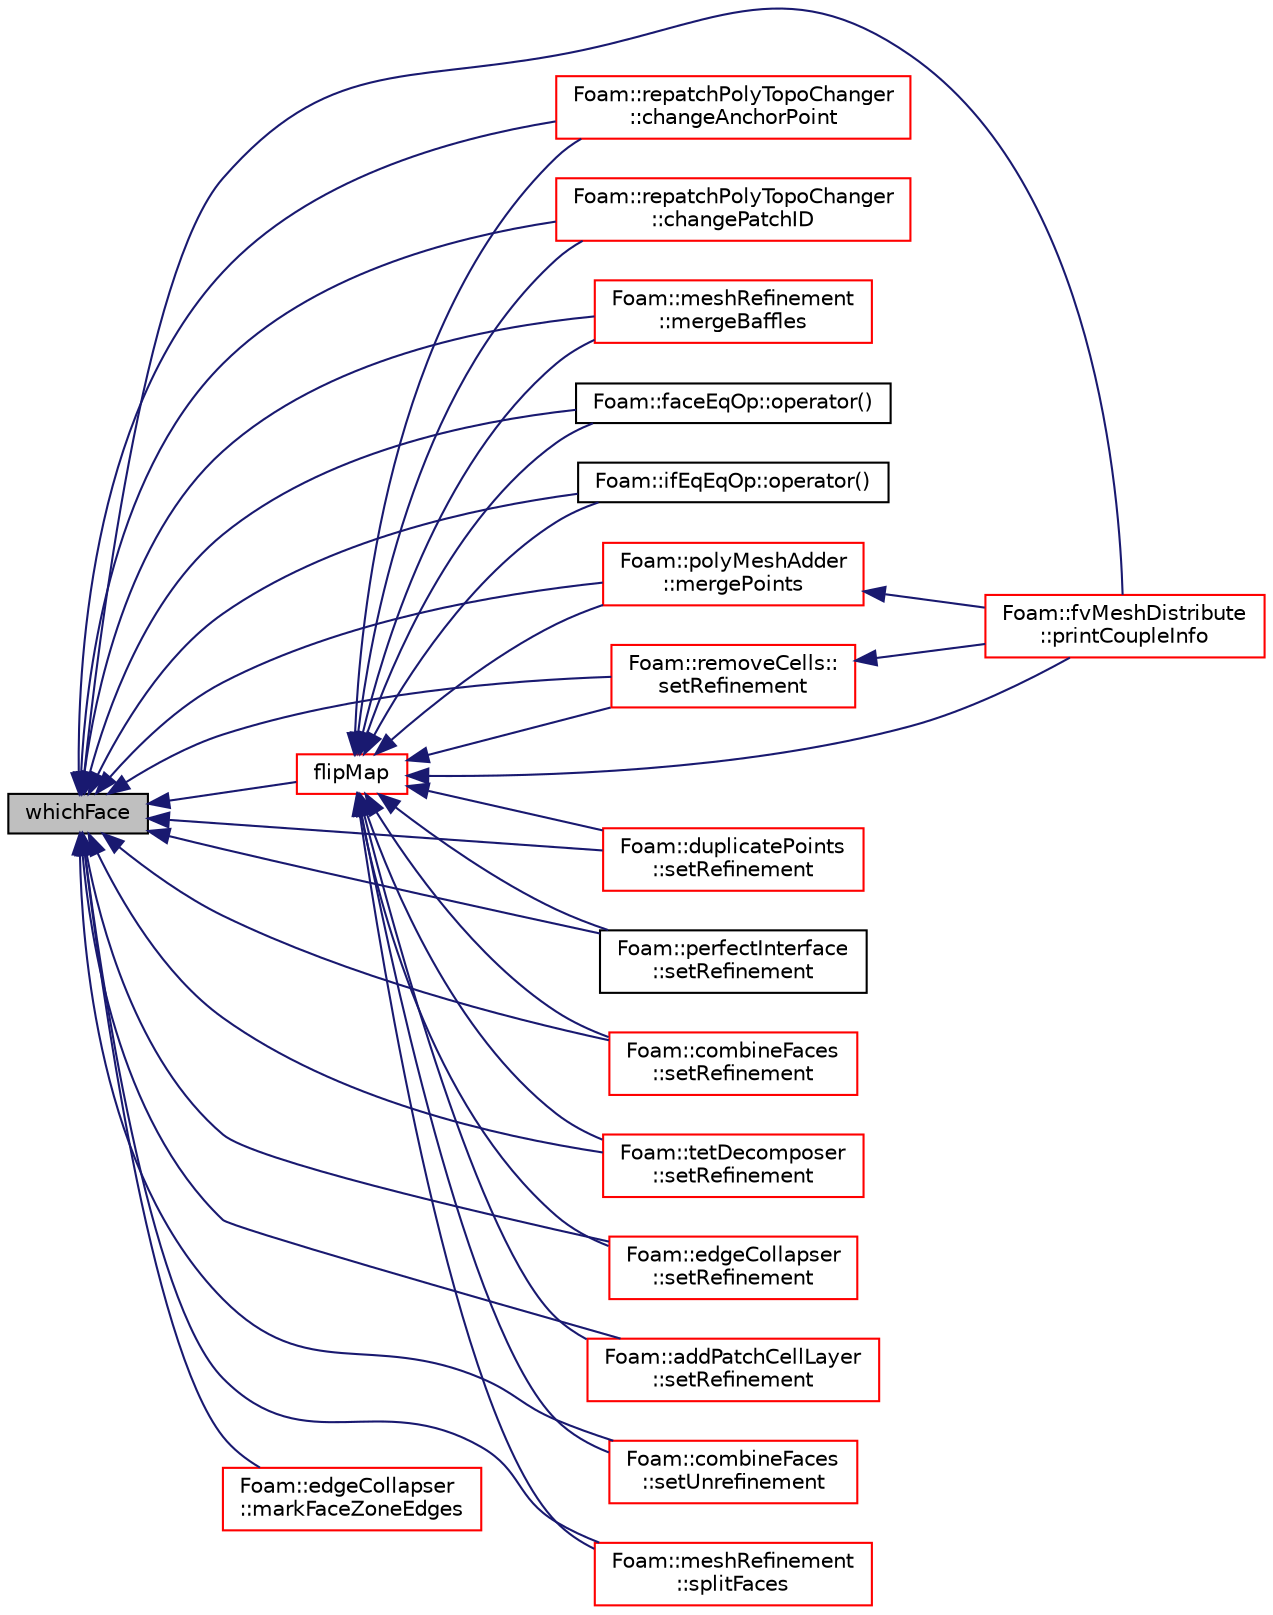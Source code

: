digraph "whichFace"
{
  bgcolor="transparent";
  edge [fontname="Helvetica",fontsize="10",labelfontname="Helvetica",labelfontsize="10"];
  node [fontname="Helvetica",fontsize="10",shape=record];
  rankdir="LR";
  Node1690 [label="whichFace",height=0.2,width=0.4,color="black", fillcolor="grey75", style="filled", fontcolor="black"];
  Node1690 -> Node1691 [dir="back",color="midnightblue",fontsize="10",style="solid",fontname="Helvetica"];
  Node1691 [label="Foam::repatchPolyTopoChanger\l::changeAnchorPoint",height=0.2,width=0.4,color="red",URL="$a22501.html#a085eccc1946391439db822d350f1702e",tooltip="Change anchor point (zero&#39;th point of face) for a boundary face. "];
  Node1690 -> Node1693 [dir="back",color="midnightblue",fontsize="10",style="solid",fontname="Helvetica"];
  Node1693 [label="Foam::repatchPolyTopoChanger\l::changePatchID",height=0.2,width=0.4,color="red",URL="$a22501.html#a0e422d65d38d06483bef5c596b607eb2",tooltip="Change patch ID for a boundary face. Note: patchID should be in new. "];
  Node1690 -> Node1701 [dir="back",color="midnightblue",fontsize="10",style="solid",fontname="Helvetica"];
  Node1701 [label="flipMap",height=0.2,width=0.4,color="red",URL="$a28665.html#a03ecd61e4e943657de29efcacd488b19",tooltip="Return face flip map. "];
  Node1701 -> Node1691 [dir="back",color="midnightblue",fontsize="10",style="solid",fontname="Helvetica"];
  Node1701 -> Node1693 [dir="back",color="midnightblue",fontsize="10",style="solid",fontname="Helvetica"];
  Node1701 -> Node1727 [dir="back",color="midnightblue",fontsize="10",style="solid",fontname="Helvetica"];
  Node1727 [label="Foam::meshRefinement\l::mergeBaffles",height=0.2,width=0.4,color="red",URL="$a25857.html#aa959f1ef1377d3a4eaac5ff099280e50",tooltip="Merge baffles. Gets pairs of faces. "];
  Node1701 -> Node1732 [dir="back",color="midnightblue",fontsize="10",style="solid",fontname="Helvetica"];
  Node1732 [label="Foam::polyMeshAdder\l::mergePoints",height=0.2,width=0.4,color="red",URL="$a22353.html#a4a56041144898b62dd90a030e2143d1a",tooltip="Helper: Merge points. "];
  Node1732 -> Node1733 [dir="back",color="midnightblue",fontsize="10",style="solid",fontname="Helvetica"];
  Node1733 [label="Foam::fvMeshDistribute\l::printCoupleInfo",height=0.2,width=0.4,color="red",URL="$a22197.html#a0b2e9e5ba94679bbc5d807ecf02687e2",tooltip="Print some info on coupling data. "];
  Node1701 -> Node1743 [dir="back",color="midnightblue",fontsize="10",style="solid",fontname="Helvetica"];
  Node1743 [label="Foam::faceEqOp::operator()",height=0.2,width=0.4,color="black",URL="$a22481.html#a2bca5855a51bffee2f0fe2aacc4aba10"];
  Node1701 -> Node1744 [dir="back",color="midnightblue",fontsize="10",style="solid",fontname="Helvetica"];
  Node1744 [label="Foam::ifEqEqOp::operator()",height=0.2,width=0.4,color="black",URL="$a22409.html#a11b523ea721588ff21a031254c7eb98b"];
  Node1701 -> Node1733 [dir="back",color="midnightblue",fontsize="10",style="solid",fontname="Helvetica"];
  Node1701 -> Node1745 [dir="back",color="midnightblue",fontsize="10",style="solid",fontname="Helvetica"];
  Node1745 [label="Foam::removeCells::\lsetRefinement",height=0.2,width=0.4,color="red",URL="$a22461.html#a1fa7db25391bd44913e7d03a77e2c45b",tooltip="Play commands into polyTopoChange to remove cells. "];
  Node1745 -> Node1733 [dir="back",color="midnightblue",fontsize="10",style="solid",fontname="Helvetica"];
  Node1701 -> Node1756 [dir="back",color="midnightblue",fontsize="10",style="solid",fontname="Helvetica"];
  Node1756 [label="Foam::duplicatePoints\l::setRefinement",height=0.2,width=0.4,color="red",URL="$a22397.html#a159a54964aa4001ff24e9fb05834750a",tooltip="Play commands into polyTopoChange to duplicate points. Gets. "];
  Node1701 -> Node1760 [dir="back",color="midnightblue",fontsize="10",style="solid",fontname="Helvetica"];
  Node1760 [label="Foam::perfectInterface\l::setRefinement",height=0.2,width=0.4,color="black",URL="$a22333.html#a7253b581bef08b26159ea0e738a8883a",tooltip="Insert the layer addition/removal instructions. "];
  Node1701 -> Node1761 [dir="back",color="midnightblue",fontsize="10",style="solid",fontname="Helvetica"];
  Node1761 [label="Foam::combineFaces\l::setRefinement",height=0.2,width=0.4,color="red",URL="$a22393.html#a67d2bb0d6cac2b27ae250df417ef6942",tooltip="Play commands into polyTopoChange to combine faces. Gets. "];
  Node1701 -> Node1766 [dir="back",color="midnightblue",fontsize="10",style="solid",fontname="Helvetica"];
  Node1766 [label="Foam::tetDecomposer\l::setRefinement",height=0.2,width=0.4,color="red",URL="$a22489.html#aeb1123afb6f39d7eb332698e53fc5610",tooltip="Insert all changes into meshMod to convert the polyMesh into. "];
  Node1701 -> Node1769 [dir="back",color="midnightblue",fontsize="10",style="solid",fontname="Helvetica"];
  Node1769 [label="Foam::edgeCollapser\l::setRefinement",height=0.2,width=0.4,color="red",URL="$a22401.html#a788f5a11a20efd0f4a6a8ab78be4efeb",tooltip="Play commands into polyTopoChange to create mesh. "];
  Node1701 -> Node1771 [dir="back",color="midnightblue",fontsize="10",style="solid",fontname="Helvetica"];
  Node1771 [label="Foam::addPatchCellLayer\l::setRefinement",height=0.2,width=0.4,color="red",URL="$a22385.html#a9488cb0518f21b76444c508cc9658d64",tooltip="Play commands into polyTopoChange to create layers on top. "];
  Node1701 -> Node1781 [dir="back",color="midnightblue",fontsize="10",style="solid",fontname="Helvetica"];
  Node1781 [label="Foam::combineFaces\l::setUnrefinement",height=0.2,width=0.4,color="red",URL="$a22393.html#a5e5e6cc1f97c15b7bffabbda6a33b863",tooltip="Play commands into polyTopoChange to reinsert original faces. "];
  Node1701 -> Node1783 [dir="back",color="midnightblue",fontsize="10",style="solid",fontname="Helvetica"];
  Node1783 [label="Foam::meshRefinement\l::splitFaces",height=0.2,width=0.4,color="red",URL="$a25857.html#adc2ba2409d333b615b019f154aa236ea",tooltip="Split faces into two. "];
  Node1690 -> Node1784 [dir="back",color="midnightblue",fontsize="10",style="solid",fontname="Helvetica"];
  Node1784 [label="Foam::edgeCollapser\l::markFaceZoneEdges",height=0.2,width=0.4,color="red",URL="$a22401.html#a594c5cf69d26318aad10cda77036b4f6",tooltip="Marks edges in the faceZone indirectPatchFaces for collapse. "];
  Node1690 -> Node1727 [dir="back",color="midnightblue",fontsize="10",style="solid",fontname="Helvetica"];
  Node1690 -> Node1732 [dir="back",color="midnightblue",fontsize="10",style="solid",fontname="Helvetica"];
  Node1690 -> Node1743 [dir="back",color="midnightblue",fontsize="10",style="solid",fontname="Helvetica"];
  Node1690 -> Node1744 [dir="back",color="midnightblue",fontsize="10",style="solid",fontname="Helvetica"];
  Node1690 -> Node1733 [dir="back",color="midnightblue",fontsize="10",style="solid",fontname="Helvetica"];
  Node1690 -> Node1745 [dir="back",color="midnightblue",fontsize="10",style="solid",fontname="Helvetica"];
  Node1690 -> Node1756 [dir="back",color="midnightblue",fontsize="10",style="solid",fontname="Helvetica"];
  Node1690 -> Node1760 [dir="back",color="midnightblue",fontsize="10",style="solid",fontname="Helvetica"];
  Node1690 -> Node1761 [dir="back",color="midnightblue",fontsize="10",style="solid",fontname="Helvetica"];
  Node1690 -> Node1766 [dir="back",color="midnightblue",fontsize="10",style="solid",fontname="Helvetica"];
  Node1690 -> Node1769 [dir="back",color="midnightblue",fontsize="10",style="solid",fontname="Helvetica"];
  Node1690 -> Node1771 [dir="back",color="midnightblue",fontsize="10",style="solid",fontname="Helvetica"];
  Node1690 -> Node1781 [dir="back",color="midnightblue",fontsize="10",style="solid",fontname="Helvetica"];
  Node1690 -> Node1783 [dir="back",color="midnightblue",fontsize="10",style="solid",fontname="Helvetica"];
}

